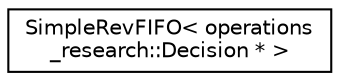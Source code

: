 digraph "Graphical Class Hierarchy"
{
 // LATEX_PDF_SIZE
  edge [fontname="Helvetica",fontsize="10",labelfontname="Helvetica",labelfontsize="10"];
  node [fontname="Helvetica",fontsize="10",shape=record];
  rankdir="LR";
  Node0 [label="SimpleRevFIFO\< operations\l_research::Decision * \>",height=0.2,width=0.4,color="black", fillcolor="white", style="filled",URL="$classoperations__research_1_1_simple_rev_f_i_f_o.html",tooltip=" "];
}
